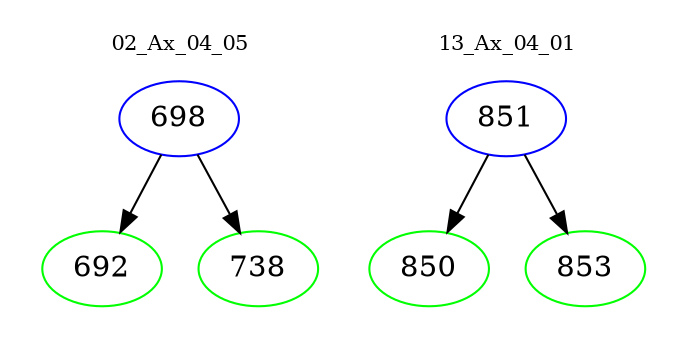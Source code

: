 digraph{
subgraph cluster_0 {
color = white
label = "02_Ax_04_05";
fontsize=10;
T0_698 [label="698", color="blue"]
T0_698 -> T0_692 [color="black"]
T0_692 [label="692", color="green"]
T0_698 -> T0_738 [color="black"]
T0_738 [label="738", color="green"]
}
subgraph cluster_1 {
color = white
label = "13_Ax_04_01";
fontsize=10;
T1_851 [label="851", color="blue"]
T1_851 -> T1_850 [color="black"]
T1_850 [label="850", color="green"]
T1_851 -> T1_853 [color="black"]
T1_853 [label="853", color="green"]
}
}
